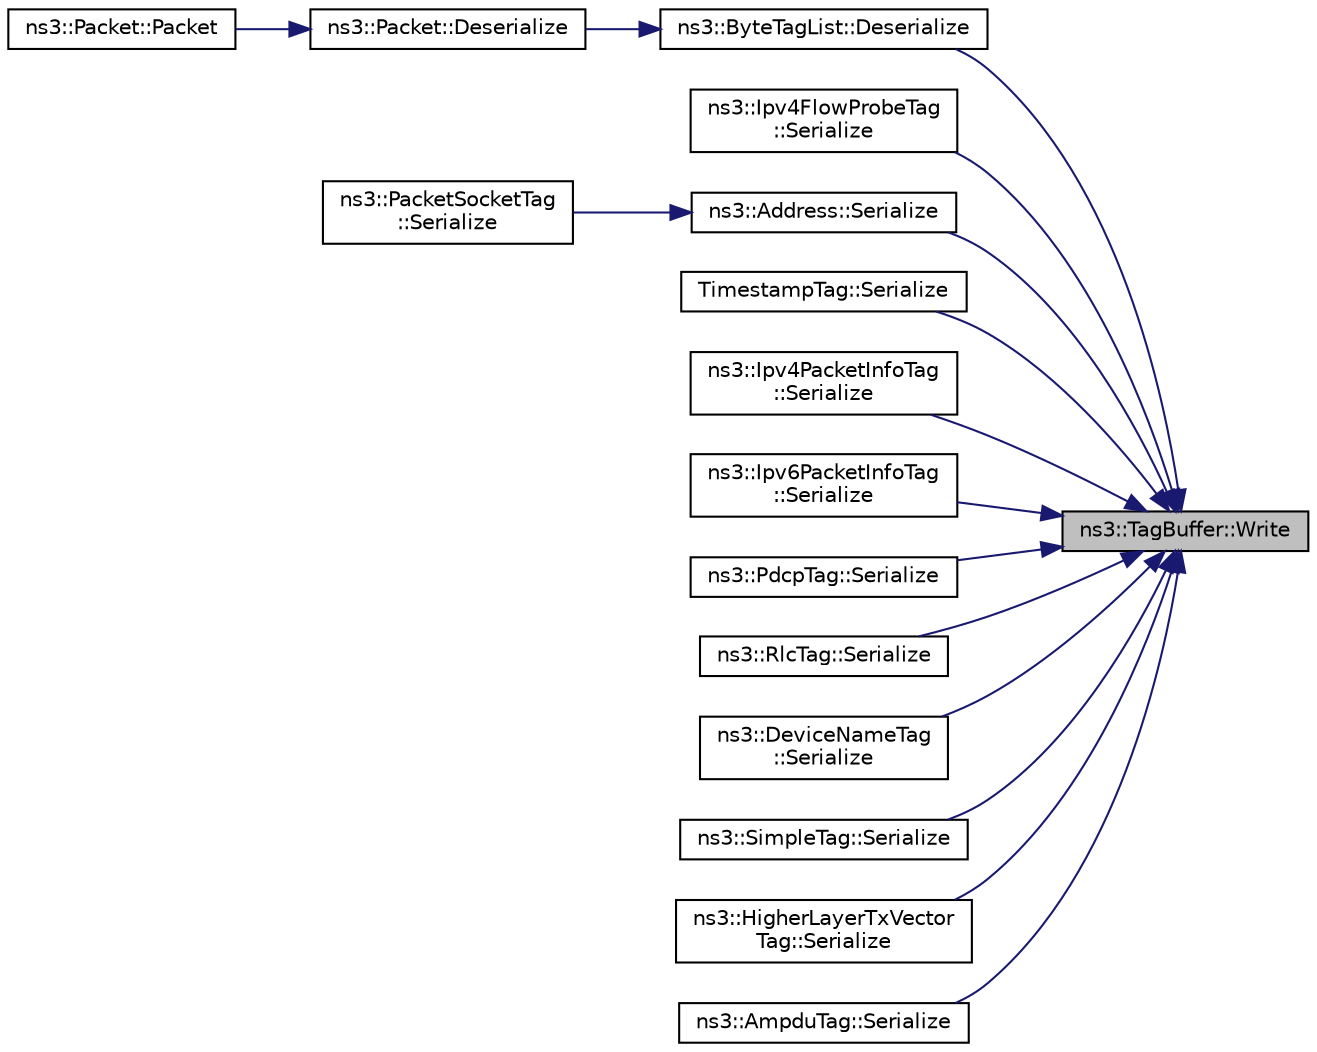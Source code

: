 digraph "ns3::TagBuffer::Write"
{
 // LATEX_PDF_SIZE
  edge [fontname="Helvetica",fontsize="10",labelfontname="Helvetica",labelfontsize="10"];
  node [fontname="Helvetica",fontsize="10",shape=record];
  rankdir="RL";
  Node1 [label="ns3::TagBuffer::Write",height=0.2,width=0.4,color="black", fillcolor="grey75", style="filled", fontcolor="black",tooltip=" "];
  Node1 -> Node2 [dir="back",color="midnightblue",fontsize="10",style="solid",fontname="Helvetica"];
  Node2 [label="ns3::ByteTagList::Deserialize",height=0.2,width=0.4,color="black", fillcolor="white", style="filled",URL="$classns3_1_1_byte_tag_list.html#a0c784d5101f1fc72eaca293a36b7e5d9",tooltip="Deserialize tag list from the provided buffer."];
  Node2 -> Node3 [dir="back",color="midnightblue",fontsize="10",style="solid",fontname="Helvetica"];
  Node3 [label="ns3::Packet::Deserialize",height=0.2,width=0.4,color="black", fillcolor="white", style="filled",URL="$classns3_1_1_packet.html#a196f5609e8b04efef405cab130612151",tooltip="Deserializes a packet."];
  Node3 -> Node4 [dir="back",color="midnightblue",fontsize="10",style="solid",fontname="Helvetica"];
  Node4 [label="ns3::Packet::Packet",height=0.2,width=0.4,color="black", fillcolor="white", style="filled",URL="$classns3_1_1_packet.html#ab2d46939241156115411e66aa1a65f09",tooltip="Create a new packet from the serialized buffer."];
  Node1 -> Node5 [dir="back",color="midnightblue",fontsize="10",style="solid",fontname="Helvetica"];
  Node5 [label="ns3::Ipv4FlowProbeTag\l::Serialize",height=0.2,width=0.4,color="black", fillcolor="white", style="filled",URL="$classns3_1_1_ipv4_flow_probe_tag.html#a8534b25c45e53b595fdbf45f7a1cfc3b",tooltip=" "];
  Node1 -> Node6 [dir="back",color="midnightblue",fontsize="10",style="solid",fontname="Helvetica"];
  Node6 [label="ns3::Address::Serialize",height=0.2,width=0.4,color="black", fillcolor="white", style="filled",URL="$classns3_1_1_address.html#a087a02904718214564f5bd66e0f26f28",tooltip="Serialize this address in host byte order to a byte buffer."];
  Node6 -> Node7 [dir="back",color="midnightblue",fontsize="10",style="solid",fontname="Helvetica"];
  Node7 [label="ns3::PacketSocketTag\l::Serialize",height=0.2,width=0.4,color="black", fillcolor="white", style="filled",URL="$classns3_1_1_packet_socket_tag.html#a202ed629b74bab68c51b24c873361d88",tooltip=" "];
  Node1 -> Node8 [dir="back",color="midnightblue",fontsize="10",style="solid",fontname="Helvetica"];
  Node8 [label="TimestampTag::Serialize",height=0.2,width=0.4,color="black", fillcolor="white", style="filled",URL="$class_timestamp_tag.html#a6bb49d708d18c2f55c0831a034f505b5",tooltip=" "];
  Node1 -> Node9 [dir="back",color="midnightblue",fontsize="10",style="solid",fontname="Helvetica"];
  Node9 [label="ns3::Ipv4PacketInfoTag\l::Serialize",height=0.2,width=0.4,color="black", fillcolor="white", style="filled",URL="$classns3_1_1_ipv4_packet_info_tag.html#af922a4dba833d072382e07a0403553d7",tooltip=" "];
  Node1 -> Node10 [dir="back",color="midnightblue",fontsize="10",style="solid",fontname="Helvetica"];
  Node10 [label="ns3::Ipv6PacketInfoTag\l::Serialize",height=0.2,width=0.4,color="black", fillcolor="white", style="filled",URL="$classns3_1_1_ipv6_packet_info_tag.html#a5888a95ca281400e0bf124502691aaf8",tooltip=" "];
  Node1 -> Node11 [dir="back",color="midnightblue",fontsize="10",style="solid",fontname="Helvetica"];
  Node11 [label="ns3::PdcpTag::Serialize",height=0.2,width=0.4,color="black", fillcolor="white", style="filled",URL="$classns3_1_1_pdcp_tag.html#afd434514a76b190e108b4a86c672bb3a",tooltip=" "];
  Node1 -> Node12 [dir="back",color="midnightblue",fontsize="10",style="solid",fontname="Helvetica"];
  Node12 [label="ns3::RlcTag::Serialize",height=0.2,width=0.4,color="black", fillcolor="white", style="filled",URL="$classns3_1_1_rlc_tag.html#a565dc6114747cf861711077bd037955d",tooltip=" "];
  Node1 -> Node13 [dir="back",color="midnightblue",fontsize="10",style="solid",fontname="Helvetica"];
  Node13 [label="ns3::DeviceNameTag\l::Serialize",height=0.2,width=0.4,color="black", fillcolor="white", style="filled",URL="$classns3_1_1_device_name_tag.html#a42e4988ffd02dbcafee3748ac1d3b541",tooltip=" "];
  Node1 -> Node14 [dir="back",color="midnightblue",fontsize="10",style="solid",fontname="Helvetica"];
  Node14 [label="ns3::SimpleTag::Serialize",height=0.2,width=0.4,color="black", fillcolor="white", style="filled",URL="$classns3_1_1_simple_tag.html#a2d6ffede9758a818b0aa92fbfd60e0aa",tooltip=" "];
  Node1 -> Node15 [dir="back",color="midnightblue",fontsize="10",style="solid",fontname="Helvetica"];
  Node15 [label="ns3::HigherLayerTxVector\lTag::Serialize",height=0.2,width=0.4,color="black", fillcolor="white", style="filled",URL="$classns3_1_1_higher_layer_tx_vector_tag.html#aaeccfea34354f13ba341f673b2ae5ecc",tooltip=" "];
  Node1 -> Node16 [dir="back",color="midnightblue",fontsize="10",style="solid",fontname="Helvetica"];
  Node16 [label="ns3::AmpduTag::Serialize",height=0.2,width=0.4,color="black", fillcolor="white", style="filled",URL="$classns3_1_1_ampdu_tag.html#af6655cea5fad94b3564af20a0c025723",tooltip=" "];
}
